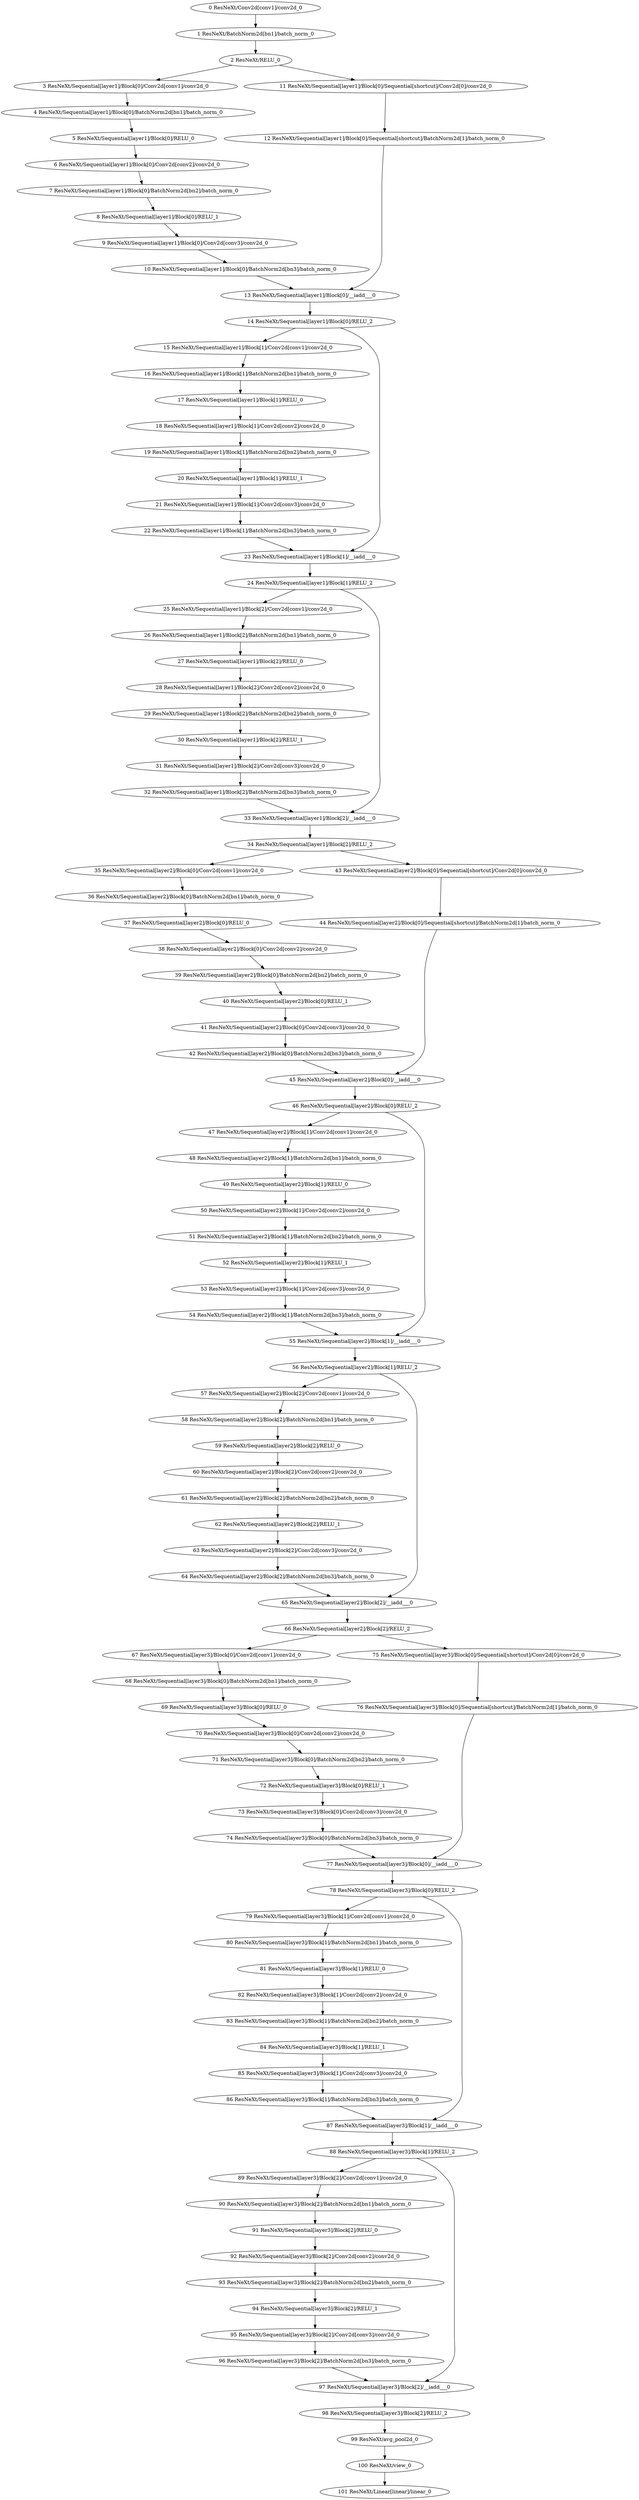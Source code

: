 strict digraph  {
"0 ResNeXt/Conv2d[conv1]/conv2d_0" [id=0, type=conv2d];
"1 ResNeXt/BatchNorm2d[bn1]/batch_norm_0" [id=1, type=batch_norm];
"2 ResNeXt/RELU_0" [id=2, type=RELU];
"3 ResNeXt/Sequential[layer1]/Block[0]/Conv2d[conv1]/conv2d_0" [id=3, type=conv2d];
"4 ResNeXt/Sequential[layer1]/Block[0]/BatchNorm2d[bn1]/batch_norm_0" [id=4, type=batch_norm];
"5 ResNeXt/Sequential[layer1]/Block[0]/RELU_0" [id=5, type=RELU];
"6 ResNeXt/Sequential[layer1]/Block[0]/Conv2d[conv2]/conv2d_0" [id=6, type=conv2d];
"7 ResNeXt/Sequential[layer1]/Block[0]/BatchNorm2d[bn2]/batch_norm_0" [id=7, type=batch_norm];
"8 ResNeXt/Sequential[layer1]/Block[0]/RELU_1" [id=8, type=RELU];
"9 ResNeXt/Sequential[layer1]/Block[0]/Conv2d[conv3]/conv2d_0" [id=9, type=conv2d];
"10 ResNeXt/Sequential[layer1]/Block[0]/BatchNorm2d[bn3]/batch_norm_0" [id=10, type=batch_norm];
"11 ResNeXt/Sequential[layer1]/Block[0]/Sequential[shortcut]/Conv2d[0]/conv2d_0" [id=11, type=conv2d];
"12 ResNeXt/Sequential[layer1]/Block[0]/Sequential[shortcut]/BatchNorm2d[1]/batch_norm_0" [id=12, type=batch_norm];
"13 ResNeXt/Sequential[layer1]/Block[0]/__iadd___0" [id=13, type=__iadd__];
"14 ResNeXt/Sequential[layer1]/Block[0]/RELU_2" [id=14, type=RELU];
"15 ResNeXt/Sequential[layer1]/Block[1]/Conv2d[conv1]/conv2d_0" [id=15, type=conv2d];
"16 ResNeXt/Sequential[layer1]/Block[1]/BatchNorm2d[bn1]/batch_norm_0" [id=16, type=batch_norm];
"17 ResNeXt/Sequential[layer1]/Block[1]/RELU_0" [id=17, type=RELU];
"18 ResNeXt/Sequential[layer1]/Block[1]/Conv2d[conv2]/conv2d_0" [id=18, type=conv2d];
"19 ResNeXt/Sequential[layer1]/Block[1]/BatchNorm2d[bn2]/batch_norm_0" [id=19, type=batch_norm];
"20 ResNeXt/Sequential[layer1]/Block[1]/RELU_1" [id=20, type=RELU];
"21 ResNeXt/Sequential[layer1]/Block[1]/Conv2d[conv3]/conv2d_0" [id=21, type=conv2d];
"22 ResNeXt/Sequential[layer1]/Block[1]/BatchNorm2d[bn3]/batch_norm_0" [id=22, type=batch_norm];
"23 ResNeXt/Sequential[layer1]/Block[1]/__iadd___0" [id=23, type=__iadd__];
"24 ResNeXt/Sequential[layer1]/Block[1]/RELU_2" [id=24, type=RELU];
"25 ResNeXt/Sequential[layer1]/Block[2]/Conv2d[conv1]/conv2d_0" [id=25, type=conv2d];
"26 ResNeXt/Sequential[layer1]/Block[2]/BatchNorm2d[bn1]/batch_norm_0" [id=26, type=batch_norm];
"27 ResNeXt/Sequential[layer1]/Block[2]/RELU_0" [id=27, type=RELU];
"28 ResNeXt/Sequential[layer1]/Block[2]/Conv2d[conv2]/conv2d_0" [id=28, type=conv2d];
"29 ResNeXt/Sequential[layer1]/Block[2]/BatchNorm2d[bn2]/batch_norm_0" [id=29, type=batch_norm];
"30 ResNeXt/Sequential[layer1]/Block[2]/RELU_1" [id=30, type=RELU];
"31 ResNeXt/Sequential[layer1]/Block[2]/Conv2d[conv3]/conv2d_0" [id=31, type=conv2d];
"32 ResNeXt/Sequential[layer1]/Block[2]/BatchNorm2d[bn3]/batch_norm_0" [id=32, type=batch_norm];
"33 ResNeXt/Sequential[layer1]/Block[2]/__iadd___0" [id=33, type=__iadd__];
"34 ResNeXt/Sequential[layer1]/Block[2]/RELU_2" [id=34, type=RELU];
"35 ResNeXt/Sequential[layer2]/Block[0]/Conv2d[conv1]/conv2d_0" [id=35, type=conv2d];
"36 ResNeXt/Sequential[layer2]/Block[0]/BatchNorm2d[bn1]/batch_norm_0" [id=36, type=batch_norm];
"37 ResNeXt/Sequential[layer2]/Block[0]/RELU_0" [id=37, type=RELU];
"38 ResNeXt/Sequential[layer2]/Block[0]/Conv2d[conv2]/conv2d_0" [id=38, type=conv2d];
"39 ResNeXt/Sequential[layer2]/Block[0]/BatchNorm2d[bn2]/batch_norm_0" [id=39, type=batch_norm];
"40 ResNeXt/Sequential[layer2]/Block[0]/RELU_1" [id=40, type=RELU];
"41 ResNeXt/Sequential[layer2]/Block[0]/Conv2d[conv3]/conv2d_0" [id=41, type=conv2d];
"42 ResNeXt/Sequential[layer2]/Block[0]/BatchNorm2d[bn3]/batch_norm_0" [id=42, type=batch_norm];
"43 ResNeXt/Sequential[layer2]/Block[0]/Sequential[shortcut]/Conv2d[0]/conv2d_0" [id=43, type=conv2d];
"44 ResNeXt/Sequential[layer2]/Block[0]/Sequential[shortcut]/BatchNorm2d[1]/batch_norm_0" [id=44, type=batch_norm];
"45 ResNeXt/Sequential[layer2]/Block[0]/__iadd___0" [id=45, type=__iadd__];
"46 ResNeXt/Sequential[layer2]/Block[0]/RELU_2" [id=46, type=RELU];
"47 ResNeXt/Sequential[layer2]/Block[1]/Conv2d[conv1]/conv2d_0" [id=47, type=conv2d];
"48 ResNeXt/Sequential[layer2]/Block[1]/BatchNorm2d[bn1]/batch_norm_0" [id=48, type=batch_norm];
"49 ResNeXt/Sequential[layer2]/Block[1]/RELU_0" [id=49, type=RELU];
"50 ResNeXt/Sequential[layer2]/Block[1]/Conv2d[conv2]/conv2d_0" [id=50, type=conv2d];
"51 ResNeXt/Sequential[layer2]/Block[1]/BatchNorm2d[bn2]/batch_norm_0" [id=51, type=batch_norm];
"52 ResNeXt/Sequential[layer2]/Block[1]/RELU_1" [id=52, type=RELU];
"53 ResNeXt/Sequential[layer2]/Block[1]/Conv2d[conv3]/conv2d_0" [id=53, type=conv2d];
"54 ResNeXt/Sequential[layer2]/Block[1]/BatchNorm2d[bn3]/batch_norm_0" [id=54, type=batch_norm];
"55 ResNeXt/Sequential[layer2]/Block[1]/__iadd___0" [id=55, type=__iadd__];
"56 ResNeXt/Sequential[layer2]/Block[1]/RELU_2" [id=56, type=RELU];
"57 ResNeXt/Sequential[layer2]/Block[2]/Conv2d[conv1]/conv2d_0" [id=57, type=conv2d];
"58 ResNeXt/Sequential[layer2]/Block[2]/BatchNorm2d[bn1]/batch_norm_0" [id=58, type=batch_norm];
"59 ResNeXt/Sequential[layer2]/Block[2]/RELU_0" [id=59, type=RELU];
"60 ResNeXt/Sequential[layer2]/Block[2]/Conv2d[conv2]/conv2d_0" [id=60, type=conv2d];
"61 ResNeXt/Sequential[layer2]/Block[2]/BatchNorm2d[bn2]/batch_norm_0" [id=61, type=batch_norm];
"62 ResNeXt/Sequential[layer2]/Block[2]/RELU_1" [id=62, type=RELU];
"63 ResNeXt/Sequential[layer2]/Block[2]/Conv2d[conv3]/conv2d_0" [id=63, type=conv2d];
"64 ResNeXt/Sequential[layer2]/Block[2]/BatchNorm2d[bn3]/batch_norm_0" [id=64, type=batch_norm];
"65 ResNeXt/Sequential[layer2]/Block[2]/__iadd___0" [id=65, type=__iadd__];
"66 ResNeXt/Sequential[layer2]/Block[2]/RELU_2" [id=66, type=RELU];
"67 ResNeXt/Sequential[layer3]/Block[0]/Conv2d[conv1]/conv2d_0" [id=67, type=conv2d];
"68 ResNeXt/Sequential[layer3]/Block[0]/BatchNorm2d[bn1]/batch_norm_0" [id=68, type=batch_norm];
"69 ResNeXt/Sequential[layer3]/Block[0]/RELU_0" [id=69, type=RELU];
"70 ResNeXt/Sequential[layer3]/Block[0]/Conv2d[conv2]/conv2d_0" [id=70, type=conv2d];
"71 ResNeXt/Sequential[layer3]/Block[0]/BatchNorm2d[bn2]/batch_norm_0" [id=71, type=batch_norm];
"72 ResNeXt/Sequential[layer3]/Block[0]/RELU_1" [id=72, type=RELU];
"73 ResNeXt/Sequential[layer3]/Block[0]/Conv2d[conv3]/conv2d_0" [id=73, type=conv2d];
"74 ResNeXt/Sequential[layer3]/Block[0]/BatchNorm2d[bn3]/batch_norm_0" [id=74, type=batch_norm];
"75 ResNeXt/Sequential[layer3]/Block[0]/Sequential[shortcut]/Conv2d[0]/conv2d_0" [id=75, type=conv2d];
"76 ResNeXt/Sequential[layer3]/Block[0]/Sequential[shortcut]/BatchNorm2d[1]/batch_norm_0" [id=76, type=batch_norm];
"77 ResNeXt/Sequential[layer3]/Block[0]/__iadd___0" [id=77, type=__iadd__];
"78 ResNeXt/Sequential[layer3]/Block[0]/RELU_2" [id=78, type=RELU];
"79 ResNeXt/Sequential[layer3]/Block[1]/Conv2d[conv1]/conv2d_0" [id=79, type=conv2d];
"80 ResNeXt/Sequential[layer3]/Block[1]/BatchNorm2d[bn1]/batch_norm_0" [id=80, type=batch_norm];
"81 ResNeXt/Sequential[layer3]/Block[1]/RELU_0" [id=81, type=RELU];
"82 ResNeXt/Sequential[layer3]/Block[1]/Conv2d[conv2]/conv2d_0" [id=82, type=conv2d];
"83 ResNeXt/Sequential[layer3]/Block[1]/BatchNorm2d[bn2]/batch_norm_0" [id=83, type=batch_norm];
"84 ResNeXt/Sequential[layer3]/Block[1]/RELU_1" [id=84, type=RELU];
"85 ResNeXt/Sequential[layer3]/Block[1]/Conv2d[conv3]/conv2d_0" [id=85, type=conv2d];
"86 ResNeXt/Sequential[layer3]/Block[1]/BatchNorm2d[bn3]/batch_norm_0" [id=86, type=batch_norm];
"87 ResNeXt/Sequential[layer3]/Block[1]/__iadd___0" [id=87, type=__iadd__];
"88 ResNeXt/Sequential[layer3]/Block[1]/RELU_2" [id=88, type=RELU];
"89 ResNeXt/Sequential[layer3]/Block[2]/Conv2d[conv1]/conv2d_0" [id=89, type=conv2d];
"90 ResNeXt/Sequential[layer3]/Block[2]/BatchNorm2d[bn1]/batch_norm_0" [id=90, type=batch_norm];
"91 ResNeXt/Sequential[layer3]/Block[2]/RELU_0" [id=91, type=RELU];
"92 ResNeXt/Sequential[layer3]/Block[2]/Conv2d[conv2]/conv2d_0" [id=92, type=conv2d];
"93 ResNeXt/Sequential[layer3]/Block[2]/BatchNorm2d[bn2]/batch_norm_0" [id=93, type=batch_norm];
"94 ResNeXt/Sequential[layer3]/Block[2]/RELU_1" [id=94, type=RELU];
"95 ResNeXt/Sequential[layer3]/Block[2]/Conv2d[conv3]/conv2d_0" [id=95, type=conv2d];
"96 ResNeXt/Sequential[layer3]/Block[2]/BatchNorm2d[bn3]/batch_norm_0" [id=96, type=batch_norm];
"97 ResNeXt/Sequential[layer3]/Block[2]/__iadd___0" [id=97, type=__iadd__];
"98 ResNeXt/Sequential[layer3]/Block[2]/RELU_2" [id=98, type=RELU];
"99 ResNeXt/avg_pool2d_0" [id=99, type=avg_pool2d];
"100 ResNeXt/view_0" [id=100, type=view];
"101 ResNeXt/Linear[linear]/linear_0" [id=101, type=linear];
"0 ResNeXt/Conv2d[conv1]/conv2d_0" -> "1 ResNeXt/BatchNorm2d[bn1]/batch_norm_0";
"1 ResNeXt/BatchNorm2d[bn1]/batch_norm_0" -> "2 ResNeXt/RELU_0";
"2 ResNeXt/RELU_0" -> "3 ResNeXt/Sequential[layer1]/Block[0]/Conv2d[conv1]/conv2d_0";
"3 ResNeXt/Sequential[layer1]/Block[0]/Conv2d[conv1]/conv2d_0" -> "4 ResNeXt/Sequential[layer1]/Block[0]/BatchNorm2d[bn1]/batch_norm_0";
"4 ResNeXt/Sequential[layer1]/Block[0]/BatchNorm2d[bn1]/batch_norm_0" -> "5 ResNeXt/Sequential[layer1]/Block[0]/RELU_0";
"5 ResNeXt/Sequential[layer1]/Block[0]/RELU_0" -> "6 ResNeXt/Sequential[layer1]/Block[0]/Conv2d[conv2]/conv2d_0";
"6 ResNeXt/Sequential[layer1]/Block[0]/Conv2d[conv2]/conv2d_0" -> "7 ResNeXt/Sequential[layer1]/Block[0]/BatchNorm2d[bn2]/batch_norm_0";
"7 ResNeXt/Sequential[layer1]/Block[0]/BatchNorm2d[bn2]/batch_norm_0" -> "8 ResNeXt/Sequential[layer1]/Block[0]/RELU_1";
"8 ResNeXt/Sequential[layer1]/Block[0]/RELU_1" -> "9 ResNeXt/Sequential[layer1]/Block[0]/Conv2d[conv3]/conv2d_0";
"2 ResNeXt/RELU_0" -> "11 ResNeXt/Sequential[layer1]/Block[0]/Sequential[shortcut]/Conv2d[0]/conv2d_0";
"9 ResNeXt/Sequential[layer1]/Block[0]/Conv2d[conv3]/conv2d_0" -> "10 ResNeXt/Sequential[layer1]/Block[0]/BatchNorm2d[bn3]/batch_norm_0";
"10 ResNeXt/Sequential[layer1]/Block[0]/BatchNorm2d[bn3]/batch_norm_0" -> "13 ResNeXt/Sequential[layer1]/Block[0]/__iadd___0";
"11 ResNeXt/Sequential[layer1]/Block[0]/Sequential[shortcut]/Conv2d[0]/conv2d_0" -> "12 ResNeXt/Sequential[layer1]/Block[0]/Sequential[shortcut]/BatchNorm2d[1]/batch_norm_0";
"12 ResNeXt/Sequential[layer1]/Block[0]/Sequential[shortcut]/BatchNorm2d[1]/batch_norm_0" -> "13 ResNeXt/Sequential[layer1]/Block[0]/__iadd___0";
"13 ResNeXt/Sequential[layer1]/Block[0]/__iadd___0" -> "14 ResNeXt/Sequential[layer1]/Block[0]/RELU_2";
"14 ResNeXt/Sequential[layer1]/Block[0]/RELU_2" -> "15 ResNeXt/Sequential[layer1]/Block[1]/Conv2d[conv1]/conv2d_0";
"14 ResNeXt/Sequential[layer1]/Block[0]/RELU_2" -> "23 ResNeXt/Sequential[layer1]/Block[1]/__iadd___0";
"15 ResNeXt/Sequential[layer1]/Block[1]/Conv2d[conv1]/conv2d_0" -> "16 ResNeXt/Sequential[layer1]/Block[1]/BatchNorm2d[bn1]/batch_norm_0";
"16 ResNeXt/Sequential[layer1]/Block[1]/BatchNorm2d[bn1]/batch_norm_0" -> "17 ResNeXt/Sequential[layer1]/Block[1]/RELU_0";
"17 ResNeXt/Sequential[layer1]/Block[1]/RELU_0" -> "18 ResNeXt/Sequential[layer1]/Block[1]/Conv2d[conv2]/conv2d_0";
"18 ResNeXt/Sequential[layer1]/Block[1]/Conv2d[conv2]/conv2d_0" -> "19 ResNeXt/Sequential[layer1]/Block[1]/BatchNorm2d[bn2]/batch_norm_0";
"19 ResNeXt/Sequential[layer1]/Block[1]/BatchNorm2d[bn2]/batch_norm_0" -> "20 ResNeXt/Sequential[layer1]/Block[1]/RELU_1";
"20 ResNeXt/Sequential[layer1]/Block[1]/RELU_1" -> "21 ResNeXt/Sequential[layer1]/Block[1]/Conv2d[conv3]/conv2d_0";
"21 ResNeXt/Sequential[layer1]/Block[1]/Conv2d[conv3]/conv2d_0" -> "22 ResNeXt/Sequential[layer1]/Block[1]/BatchNorm2d[bn3]/batch_norm_0";
"22 ResNeXt/Sequential[layer1]/Block[1]/BatchNorm2d[bn3]/batch_norm_0" -> "23 ResNeXt/Sequential[layer1]/Block[1]/__iadd___0";
"23 ResNeXt/Sequential[layer1]/Block[1]/__iadd___0" -> "24 ResNeXt/Sequential[layer1]/Block[1]/RELU_2";
"24 ResNeXt/Sequential[layer1]/Block[1]/RELU_2" -> "25 ResNeXt/Sequential[layer1]/Block[2]/Conv2d[conv1]/conv2d_0";
"24 ResNeXt/Sequential[layer1]/Block[1]/RELU_2" -> "33 ResNeXt/Sequential[layer1]/Block[2]/__iadd___0";
"25 ResNeXt/Sequential[layer1]/Block[2]/Conv2d[conv1]/conv2d_0" -> "26 ResNeXt/Sequential[layer1]/Block[2]/BatchNorm2d[bn1]/batch_norm_0";
"26 ResNeXt/Sequential[layer1]/Block[2]/BatchNorm2d[bn1]/batch_norm_0" -> "27 ResNeXt/Sequential[layer1]/Block[2]/RELU_0";
"27 ResNeXt/Sequential[layer1]/Block[2]/RELU_0" -> "28 ResNeXt/Sequential[layer1]/Block[2]/Conv2d[conv2]/conv2d_0";
"28 ResNeXt/Sequential[layer1]/Block[2]/Conv2d[conv2]/conv2d_0" -> "29 ResNeXt/Sequential[layer1]/Block[2]/BatchNorm2d[bn2]/batch_norm_0";
"29 ResNeXt/Sequential[layer1]/Block[2]/BatchNorm2d[bn2]/batch_norm_0" -> "30 ResNeXt/Sequential[layer1]/Block[2]/RELU_1";
"30 ResNeXt/Sequential[layer1]/Block[2]/RELU_1" -> "31 ResNeXt/Sequential[layer1]/Block[2]/Conv2d[conv3]/conv2d_0";
"31 ResNeXt/Sequential[layer1]/Block[2]/Conv2d[conv3]/conv2d_0" -> "32 ResNeXt/Sequential[layer1]/Block[2]/BatchNorm2d[bn3]/batch_norm_0";
"32 ResNeXt/Sequential[layer1]/Block[2]/BatchNorm2d[bn3]/batch_norm_0" -> "33 ResNeXt/Sequential[layer1]/Block[2]/__iadd___0";
"33 ResNeXt/Sequential[layer1]/Block[2]/__iadd___0" -> "34 ResNeXt/Sequential[layer1]/Block[2]/RELU_2";
"34 ResNeXt/Sequential[layer1]/Block[2]/RELU_2" -> "35 ResNeXt/Sequential[layer2]/Block[0]/Conv2d[conv1]/conv2d_0";
"34 ResNeXt/Sequential[layer1]/Block[2]/RELU_2" -> "43 ResNeXt/Sequential[layer2]/Block[0]/Sequential[shortcut]/Conv2d[0]/conv2d_0";
"35 ResNeXt/Sequential[layer2]/Block[0]/Conv2d[conv1]/conv2d_0" -> "36 ResNeXt/Sequential[layer2]/Block[0]/BatchNorm2d[bn1]/batch_norm_0";
"36 ResNeXt/Sequential[layer2]/Block[0]/BatchNorm2d[bn1]/batch_norm_0" -> "37 ResNeXt/Sequential[layer2]/Block[0]/RELU_0";
"37 ResNeXt/Sequential[layer2]/Block[0]/RELU_0" -> "38 ResNeXt/Sequential[layer2]/Block[0]/Conv2d[conv2]/conv2d_0";
"38 ResNeXt/Sequential[layer2]/Block[0]/Conv2d[conv2]/conv2d_0" -> "39 ResNeXt/Sequential[layer2]/Block[0]/BatchNorm2d[bn2]/batch_norm_0";
"39 ResNeXt/Sequential[layer2]/Block[0]/BatchNorm2d[bn2]/batch_norm_0" -> "40 ResNeXt/Sequential[layer2]/Block[0]/RELU_1";
"40 ResNeXt/Sequential[layer2]/Block[0]/RELU_1" -> "41 ResNeXt/Sequential[layer2]/Block[0]/Conv2d[conv3]/conv2d_0";
"41 ResNeXt/Sequential[layer2]/Block[0]/Conv2d[conv3]/conv2d_0" -> "42 ResNeXt/Sequential[layer2]/Block[0]/BatchNorm2d[bn3]/batch_norm_0";
"42 ResNeXt/Sequential[layer2]/Block[0]/BatchNorm2d[bn3]/batch_norm_0" -> "45 ResNeXt/Sequential[layer2]/Block[0]/__iadd___0";
"43 ResNeXt/Sequential[layer2]/Block[0]/Sequential[shortcut]/Conv2d[0]/conv2d_0" -> "44 ResNeXt/Sequential[layer2]/Block[0]/Sequential[shortcut]/BatchNorm2d[1]/batch_norm_0";
"44 ResNeXt/Sequential[layer2]/Block[0]/Sequential[shortcut]/BatchNorm2d[1]/batch_norm_0" -> "45 ResNeXt/Sequential[layer2]/Block[0]/__iadd___0";
"45 ResNeXt/Sequential[layer2]/Block[0]/__iadd___0" -> "46 ResNeXt/Sequential[layer2]/Block[0]/RELU_2";
"46 ResNeXt/Sequential[layer2]/Block[0]/RELU_2" -> "47 ResNeXt/Sequential[layer2]/Block[1]/Conv2d[conv1]/conv2d_0";
"46 ResNeXt/Sequential[layer2]/Block[0]/RELU_2" -> "55 ResNeXt/Sequential[layer2]/Block[1]/__iadd___0";
"47 ResNeXt/Sequential[layer2]/Block[1]/Conv2d[conv1]/conv2d_0" -> "48 ResNeXt/Sequential[layer2]/Block[1]/BatchNorm2d[bn1]/batch_norm_0";
"48 ResNeXt/Sequential[layer2]/Block[1]/BatchNorm2d[bn1]/batch_norm_0" -> "49 ResNeXt/Sequential[layer2]/Block[1]/RELU_0";
"49 ResNeXt/Sequential[layer2]/Block[1]/RELU_0" -> "50 ResNeXt/Sequential[layer2]/Block[1]/Conv2d[conv2]/conv2d_0";
"50 ResNeXt/Sequential[layer2]/Block[1]/Conv2d[conv2]/conv2d_0" -> "51 ResNeXt/Sequential[layer2]/Block[1]/BatchNorm2d[bn2]/batch_norm_0";
"51 ResNeXt/Sequential[layer2]/Block[1]/BatchNorm2d[bn2]/batch_norm_0" -> "52 ResNeXt/Sequential[layer2]/Block[1]/RELU_1";
"52 ResNeXt/Sequential[layer2]/Block[1]/RELU_1" -> "53 ResNeXt/Sequential[layer2]/Block[1]/Conv2d[conv3]/conv2d_0";
"53 ResNeXt/Sequential[layer2]/Block[1]/Conv2d[conv3]/conv2d_0" -> "54 ResNeXt/Sequential[layer2]/Block[1]/BatchNorm2d[bn3]/batch_norm_0";
"54 ResNeXt/Sequential[layer2]/Block[1]/BatchNorm2d[bn3]/batch_norm_0" -> "55 ResNeXt/Sequential[layer2]/Block[1]/__iadd___0";
"55 ResNeXt/Sequential[layer2]/Block[1]/__iadd___0" -> "56 ResNeXt/Sequential[layer2]/Block[1]/RELU_2";
"56 ResNeXt/Sequential[layer2]/Block[1]/RELU_2" -> "57 ResNeXt/Sequential[layer2]/Block[2]/Conv2d[conv1]/conv2d_0";
"56 ResNeXt/Sequential[layer2]/Block[1]/RELU_2" -> "65 ResNeXt/Sequential[layer2]/Block[2]/__iadd___0";
"57 ResNeXt/Sequential[layer2]/Block[2]/Conv2d[conv1]/conv2d_0" -> "58 ResNeXt/Sequential[layer2]/Block[2]/BatchNorm2d[bn1]/batch_norm_0";
"58 ResNeXt/Sequential[layer2]/Block[2]/BatchNorm2d[bn1]/batch_norm_0" -> "59 ResNeXt/Sequential[layer2]/Block[2]/RELU_0";
"59 ResNeXt/Sequential[layer2]/Block[2]/RELU_0" -> "60 ResNeXt/Sequential[layer2]/Block[2]/Conv2d[conv2]/conv2d_0";
"60 ResNeXt/Sequential[layer2]/Block[2]/Conv2d[conv2]/conv2d_0" -> "61 ResNeXt/Sequential[layer2]/Block[2]/BatchNorm2d[bn2]/batch_norm_0";
"61 ResNeXt/Sequential[layer2]/Block[2]/BatchNorm2d[bn2]/batch_norm_0" -> "62 ResNeXt/Sequential[layer2]/Block[2]/RELU_1";
"62 ResNeXt/Sequential[layer2]/Block[2]/RELU_1" -> "63 ResNeXt/Sequential[layer2]/Block[2]/Conv2d[conv3]/conv2d_0";
"63 ResNeXt/Sequential[layer2]/Block[2]/Conv2d[conv3]/conv2d_0" -> "64 ResNeXt/Sequential[layer2]/Block[2]/BatchNorm2d[bn3]/batch_norm_0";
"64 ResNeXt/Sequential[layer2]/Block[2]/BatchNorm2d[bn3]/batch_norm_0" -> "65 ResNeXt/Sequential[layer2]/Block[2]/__iadd___0";
"65 ResNeXt/Sequential[layer2]/Block[2]/__iadd___0" -> "66 ResNeXt/Sequential[layer2]/Block[2]/RELU_2";
"66 ResNeXt/Sequential[layer2]/Block[2]/RELU_2" -> "67 ResNeXt/Sequential[layer3]/Block[0]/Conv2d[conv1]/conv2d_0";
"66 ResNeXt/Sequential[layer2]/Block[2]/RELU_2" -> "75 ResNeXt/Sequential[layer3]/Block[0]/Sequential[shortcut]/Conv2d[0]/conv2d_0";
"67 ResNeXt/Sequential[layer3]/Block[0]/Conv2d[conv1]/conv2d_0" -> "68 ResNeXt/Sequential[layer3]/Block[0]/BatchNorm2d[bn1]/batch_norm_0";
"68 ResNeXt/Sequential[layer3]/Block[0]/BatchNorm2d[bn1]/batch_norm_0" -> "69 ResNeXt/Sequential[layer3]/Block[0]/RELU_0";
"69 ResNeXt/Sequential[layer3]/Block[0]/RELU_0" -> "70 ResNeXt/Sequential[layer3]/Block[0]/Conv2d[conv2]/conv2d_0";
"70 ResNeXt/Sequential[layer3]/Block[0]/Conv2d[conv2]/conv2d_0" -> "71 ResNeXt/Sequential[layer3]/Block[0]/BatchNorm2d[bn2]/batch_norm_0";
"71 ResNeXt/Sequential[layer3]/Block[0]/BatchNorm2d[bn2]/batch_norm_0" -> "72 ResNeXt/Sequential[layer3]/Block[0]/RELU_1";
"72 ResNeXt/Sequential[layer3]/Block[0]/RELU_1" -> "73 ResNeXt/Sequential[layer3]/Block[0]/Conv2d[conv3]/conv2d_0";
"73 ResNeXt/Sequential[layer3]/Block[0]/Conv2d[conv3]/conv2d_0" -> "74 ResNeXt/Sequential[layer3]/Block[0]/BatchNorm2d[bn3]/batch_norm_0";
"74 ResNeXt/Sequential[layer3]/Block[0]/BatchNorm2d[bn3]/batch_norm_0" -> "77 ResNeXt/Sequential[layer3]/Block[0]/__iadd___0";
"75 ResNeXt/Sequential[layer3]/Block[0]/Sequential[shortcut]/Conv2d[0]/conv2d_0" -> "76 ResNeXt/Sequential[layer3]/Block[0]/Sequential[shortcut]/BatchNorm2d[1]/batch_norm_0";
"76 ResNeXt/Sequential[layer3]/Block[0]/Sequential[shortcut]/BatchNorm2d[1]/batch_norm_0" -> "77 ResNeXt/Sequential[layer3]/Block[0]/__iadd___0";
"77 ResNeXt/Sequential[layer3]/Block[0]/__iadd___0" -> "78 ResNeXt/Sequential[layer3]/Block[0]/RELU_2";
"78 ResNeXt/Sequential[layer3]/Block[0]/RELU_2" -> "79 ResNeXt/Sequential[layer3]/Block[1]/Conv2d[conv1]/conv2d_0";
"78 ResNeXt/Sequential[layer3]/Block[0]/RELU_2" -> "87 ResNeXt/Sequential[layer3]/Block[1]/__iadd___0";
"79 ResNeXt/Sequential[layer3]/Block[1]/Conv2d[conv1]/conv2d_0" -> "80 ResNeXt/Sequential[layer3]/Block[1]/BatchNorm2d[bn1]/batch_norm_0";
"80 ResNeXt/Sequential[layer3]/Block[1]/BatchNorm2d[bn1]/batch_norm_0" -> "81 ResNeXt/Sequential[layer3]/Block[1]/RELU_0";
"81 ResNeXt/Sequential[layer3]/Block[1]/RELU_0" -> "82 ResNeXt/Sequential[layer3]/Block[1]/Conv2d[conv2]/conv2d_0";
"82 ResNeXt/Sequential[layer3]/Block[1]/Conv2d[conv2]/conv2d_0" -> "83 ResNeXt/Sequential[layer3]/Block[1]/BatchNorm2d[bn2]/batch_norm_0";
"83 ResNeXt/Sequential[layer3]/Block[1]/BatchNorm2d[bn2]/batch_norm_0" -> "84 ResNeXt/Sequential[layer3]/Block[1]/RELU_1";
"84 ResNeXt/Sequential[layer3]/Block[1]/RELU_1" -> "85 ResNeXt/Sequential[layer3]/Block[1]/Conv2d[conv3]/conv2d_0";
"85 ResNeXt/Sequential[layer3]/Block[1]/Conv2d[conv3]/conv2d_0" -> "86 ResNeXt/Sequential[layer3]/Block[1]/BatchNorm2d[bn3]/batch_norm_0";
"86 ResNeXt/Sequential[layer3]/Block[1]/BatchNorm2d[bn3]/batch_norm_0" -> "87 ResNeXt/Sequential[layer3]/Block[1]/__iadd___0";
"87 ResNeXt/Sequential[layer3]/Block[1]/__iadd___0" -> "88 ResNeXt/Sequential[layer3]/Block[1]/RELU_2";
"88 ResNeXt/Sequential[layer3]/Block[1]/RELU_2" -> "89 ResNeXt/Sequential[layer3]/Block[2]/Conv2d[conv1]/conv2d_0";
"88 ResNeXt/Sequential[layer3]/Block[1]/RELU_2" -> "97 ResNeXt/Sequential[layer3]/Block[2]/__iadd___0";
"89 ResNeXt/Sequential[layer3]/Block[2]/Conv2d[conv1]/conv2d_0" -> "90 ResNeXt/Sequential[layer3]/Block[2]/BatchNorm2d[bn1]/batch_norm_0";
"90 ResNeXt/Sequential[layer3]/Block[2]/BatchNorm2d[bn1]/batch_norm_0" -> "91 ResNeXt/Sequential[layer3]/Block[2]/RELU_0";
"91 ResNeXt/Sequential[layer3]/Block[2]/RELU_0" -> "92 ResNeXt/Sequential[layer3]/Block[2]/Conv2d[conv2]/conv2d_0";
"92 ResNeXt/Sequential[layer3]/Block[2]/Conv2d[conv2]/conv2d_0" -> "93 ResNeXt/Sequential[layer3]/Block[2]/BatchNorm2d[bn2]/batch_norm_0";
"93 ResNeXt/Sequential[layer3]/Block[2]/BatchNorm2d[bn2]/batch_norm_0" -> "94 ResNeXt/Sequential[layer3]/Block[2]/RELU_1";
"94 ResNeXt/Sequential[layer3]/Block[2]/RELU_1" -> "95 ResNeXt/Sequential[layer3]/Block[2]/Conv2d[conv3]/conv2d_0";
"95 ResNeXt/Sequential[layer3]/Block[2]/Conv2d[conv3]/conv2d_0" -> "96 ResNeXt/Sequential[layer3]/Block[2]/BatchNorm2d[bn3]/batch_norm_0";
"96 ResNeXt/Sequential[layer3]/Block[2]/BatchNorm2d[bn3]/batch_norm_0" -> "97 ResNeXt/Sequential[layer3]/Block[2]/__iadd___0";
"97 ResNeXt/Sequential[layer3]/Block[2]/__iadd___0" -> "98 ResNeXt/Sequential[layer3]/Block[2]/RELU_2";
"98 ResNeXt/Sequential[layer3]/Block[2]/RELU_2" -> "99 ResNeXt/avg_pool2d_0";
"99 ResNeXt/avg_pool2d_0" -> "100 ResNeXt/view_0";
"100 ResNeXt/view_0" -> "101 ResNeXt/Linear[linear]/linear_0";
}
